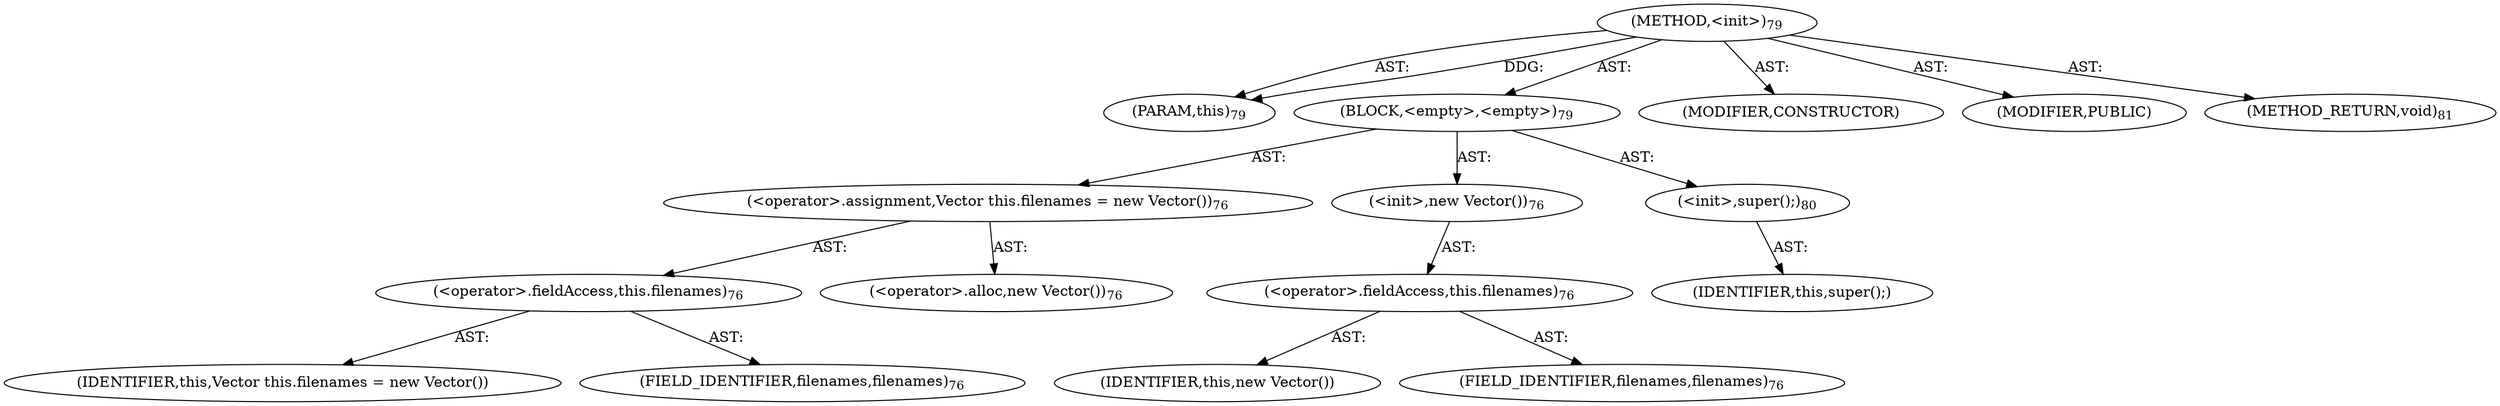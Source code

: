digraph "&lt;init&gt;" {  
"111669149696" [label = <(METHOD,&lt;init&gt;)<SUB>79</SUB>> ]
"115964116998" [label = <(PARAM,this)<SUB>79</SUB>> ]
"25769803776" [label = <(BLOCK,&lt;empty&gt;,&lt;empty&gt;)<SUB>79</SUB>> ]
"30064771073" [label = <(&lt;operator&gt;.assignment,Vector this.filenames = new Vector())<SUB>76</SUB>> ]
"30064771074" [label = <(&lt;operator&gt;.fieldAccess,this.filenames)<SUB>76</SUB>> ]
"68719476756" [label = <(IDENTIFIER,this,Vector this.filenames = new Vector())> ]
"55834574848" [label = <(FIELD_IDENTIFIER,filenames,filenames)<SUB>76</SUB>> ]
"30064771075" [label = <(&lt;operator&gt;.alloc,new Vector())<SUB>76</SUB>> ]
"30064771076" [label = <(&lt;init&gt;,new Vector())<SUB>76</SUB>> ]
"30064771077" [label = <(&lt;operator&gt;.fieldAccess,this.filenames)<SUB>76</SUB>> ]
"68719476757" [label = <(IDENTIFIER,this,new Vector())> ]
"55834574849" [label = <(FIELD_IDENTIFIER,filenames,filenames)<SUB>76</SUB>> ]
"30064771072" [label = <(&lt;init&gt;,super();)<SUB>80</SUB>> ]
"68719476752" [label = <(IDENTIFIER,this,super();)> ]
"133143986178" [label = <(MODIFIER,CONSTRUCTOR)> ]
"133143986179" [label = <(MODIFIER,PUBLIC)> ]
"128849018880" [label = <(METHOD_RETURN,void)<SUB>81</SUB>> ]
  "111669149696" -> "115964116998"  [ label = "AST: "] 
  "111669149696" -> "25769803776"  [ label = "AST: "] 
  "111669149696" -> "133143986178"  [ label = "AST: "] 
  "111669149696" -> "133143986179"  [ label = "AST: "] 
  "111669149696" -> "128849018880"  [ label = "AST: "] 
  "25769803776" -> "30064771073"  [ label = "AST: "] 
  "25769803776" -> "30064771076"  [ label = "AST: "] 
  "25769803776" -> "30064771072"  [ label = "AST: "] 
  "30064771073" -> "30064771074"  [ label = "AST: "] 
  "30064771073" -> "30064771075"  [ label = "AST: "] 
  "30064771074" -> "68719476756"  [ label = "AST: "] 
  "30064771074" -> "55834574848"  [ label = "AST: "] 
  "30064771076" -> "30064771077"  [ label = "AST: "] 
  "30064771077" -> "68719476757"  [ label = "AST: "] 
  "30064771077" -> "55834574849"  [ label = "AST: "] 
  "30064771072" -> "68719476752"  [ label = "AST: "] 
  "111669149696" -> "115964116998"  [ label = "DDG: "] 
}
